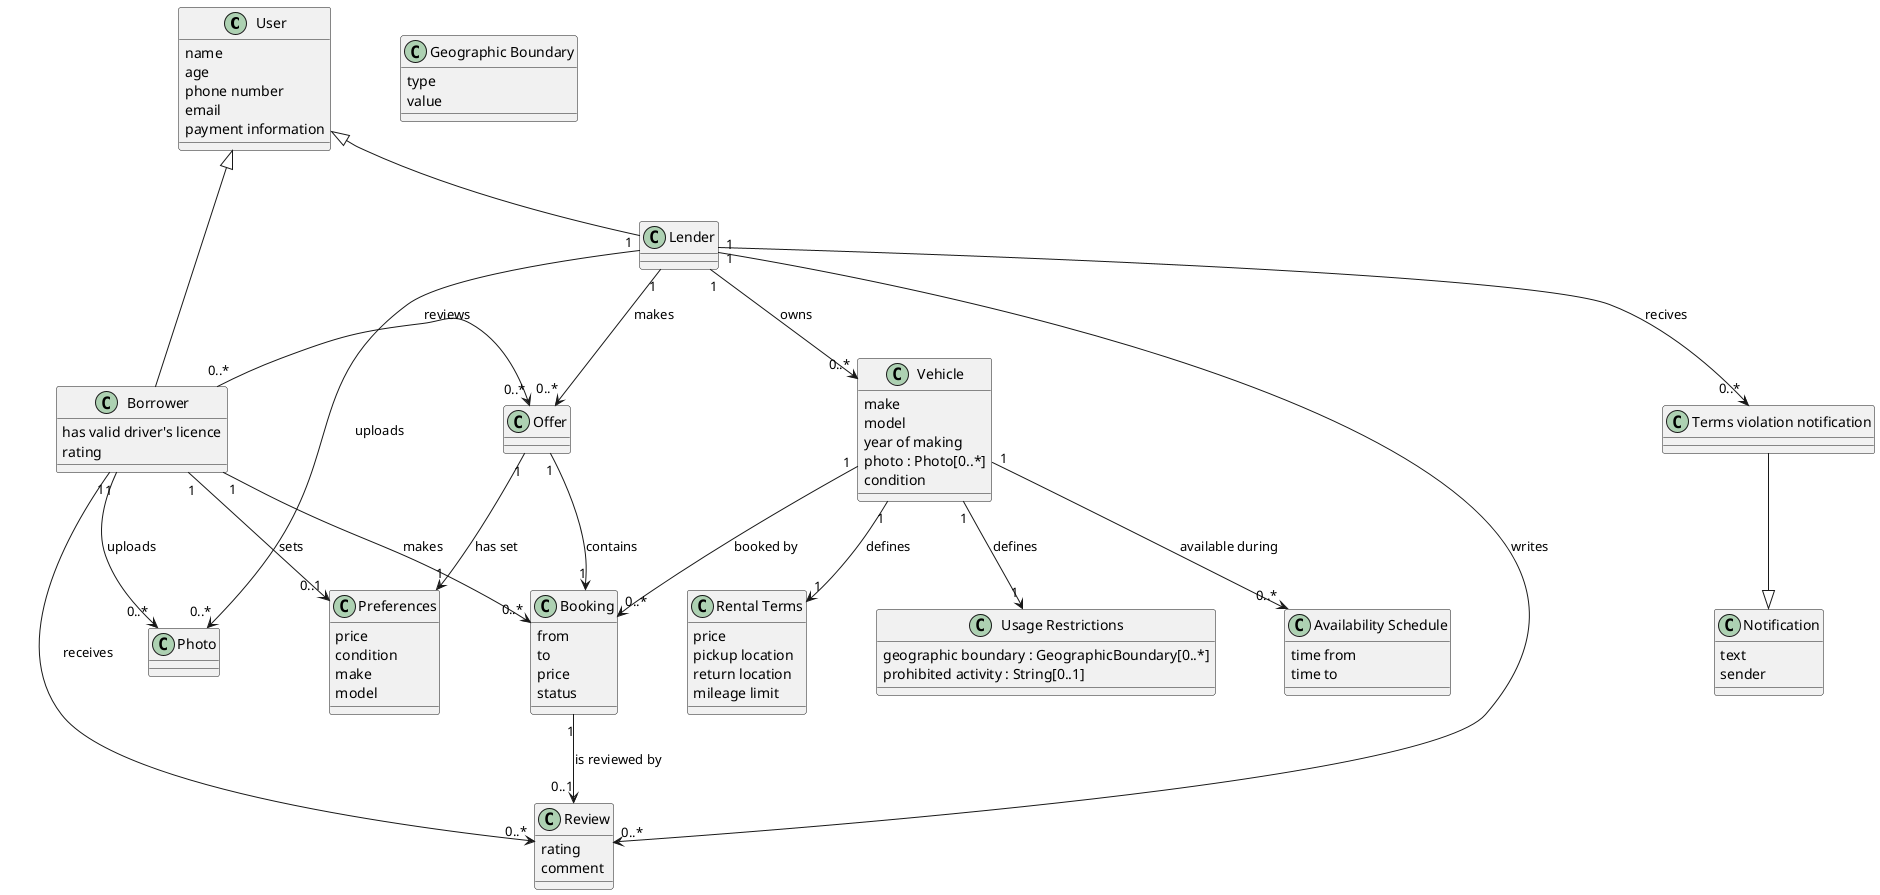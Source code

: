 @startuml

skinparam nodesep 70
skinparam ranksep 70

'---------- Actors

class User {
    name
    age
    phone number
    email
    payment information
}

class Lender {

}

class Borrower {
    has valid driver's licence
    rating
}

'---------- Vehicle

class Photo

class Vehicle {
    make
    model
    year of making
    photo : Photo[0..*]
    condition
}

class "Availability Schedule" as AvailabilitySchedule {
    time from
    time to
}

class "Rental Terms" as RentalTerms {
    price
    pickup location
    return location
    mileage limit
}

class "Geographic Boundary" as GeographicBoundary {
    type
    value
}

class "Usage Restrictions" as UsageRestriction {
    geographic boundary : GeographicBoundary[0..*]
    prohibited activity : String[0..1]
}

'---------- Other

class Review {
    rating
    comment
}

class Preferences {
    price
    condition
    make
    model
}

class Notification {
text
sender

}

class "Terms violation notification" as NotificationViolation{
}

class Booking {
    from
    to
    price
    status
}

class Offer{

}

'---------- Associations


'Lender --|> User
'Borrower --|> User

NotificationViolation --|> Notification

User <|-- Lender
User <|-- Borrower

Lender "1" --> "0..*" NotificationViolation : recives

Lender "1" --> "0..*" Offer : makes
Offer "1" --> "1" Booking : contains
Borrower "0..*" -> "0..*" Offer : reviews

Lender "1" --> "0..*" Vehicle : owns
Lender "1" --> "0..*" Review : writes

Borrower "1" --> "0..*" Booking : makes
Borrower "1" --> "0..*" Review : receives
Booking "1" --> "0..1" Review : is reviewed by
Borrower "1" --> "0..1" Preferences : sets

Vehicle "1" --> "0..*" Booking : booked by
Vehicle "1" --> "1" RentalTerms : defines
Vehicle "1" --> "1" UsageRestriction : defines
Vehicle "1" --> "0..*" AvailabilitySchedule : available during

Offer "1" --> "1" Preferences: has set

Borrower "1" --> "0..*" Photo : uploads
Lender "1" --> "0..*" Photo : uploads

@enduml